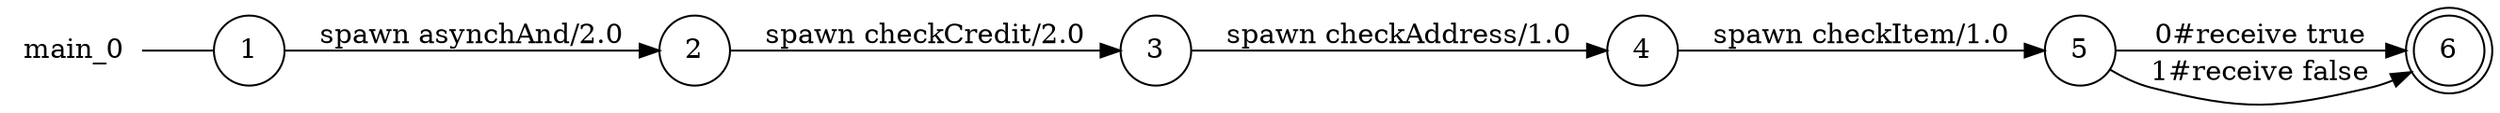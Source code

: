 digraph main_0 {
	rankdir="LR";
	n_0 [label="main_0", shape="plaintext"];
	n_1 [id="5", shape=circle, label="5"];
	n_2 [id="1", shape=circle, label="1"];
	n_0 -> n_2 [arrowhead=none];
	n_3 [id="2", shape=circle, label="2"];
	n_4 [id="4", shape=doublecircle, label="6"];
	n_5 [id="7", shape=circle, label="3"];
	n_6 [id="3", shape=circle, label="4"];

	n_2 -> n_3 [id="[$e|3]", label="spawn asynchAnd/2.0"];
	n_1 -> n_4 [id="[$e|2]", label="0#receive true"];
	n_1 -> n_4 [id="[$e|6]", label="1#receive false"];
	n_6 -> n_1 [id="[$e|5]", label="spawn checkItem/1.0"];
	n_3 -> n_5 [id="[$e|1]", label="spawn checkCredit/2.0"];
	n_5 -> n_6 [id="[$e|4]", label="spawn checkAddress/1.0"];
}
